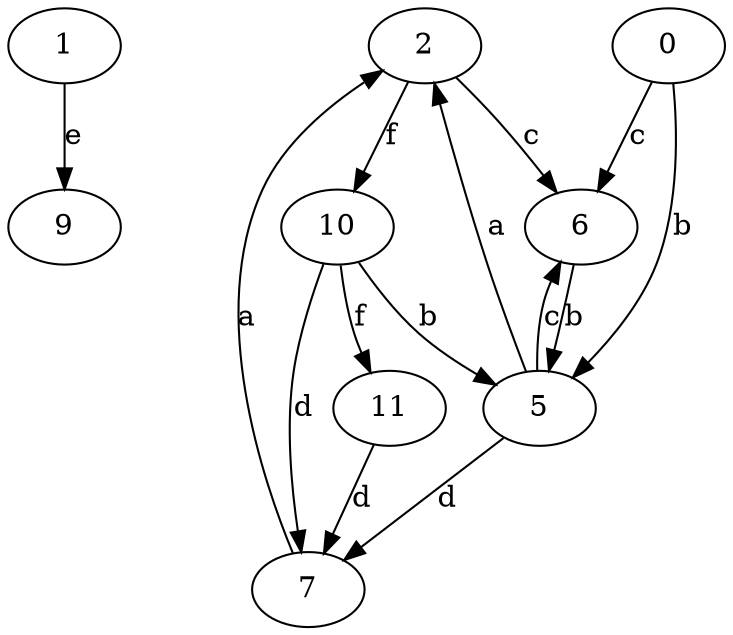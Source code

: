 strict digraph  {
1;
2;
0;
5;
6;
7;
9;
10;
11;
1 -> 9  [label=e];
2 -> 6  [label=c];
2 -> 10  [label=f];
0 -> 5  [label=b];
0 -> 6  [label=c];
5 -> 2  [label=a];
5 -> 6  [label=c];
5 -> 7  [label=d];
6 -> 5  [label=b];
7 -> 2  [label=a];
10 -> 5  [label=b];
10 -> 7  [label=d];
10 -> 11  [label=f];
11 -> 7  [label=d];
}
